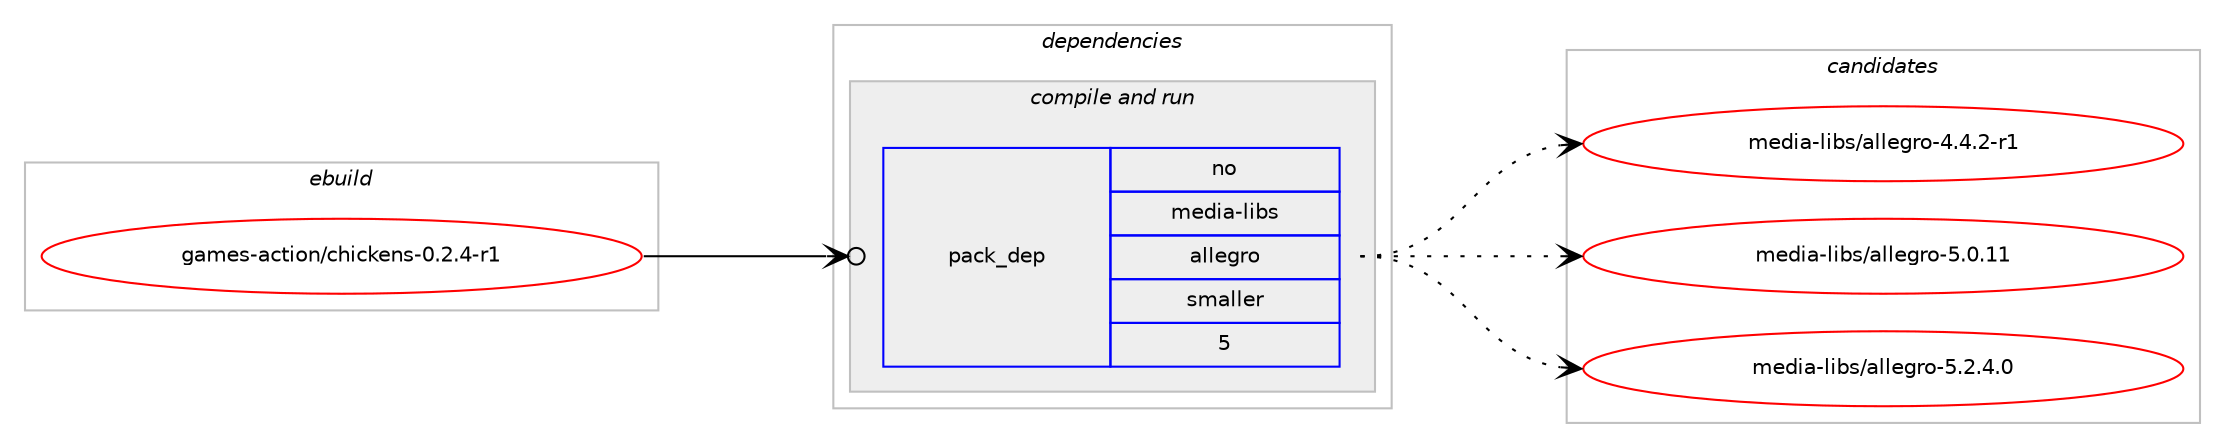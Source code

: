 digraph prolog {

# *************
# Graph options
# *************

newrank=true;
concentrate=true;
compound=true;
graph [rankdir=LR,fontname=Helvetica,fontsize=10,ranksep=1.5];#, ranksep=2.5, nodesep=0.2];
edge  [arrowhead=vee];
node  [fontname=Helvetica,fontsize=10];

# **********
# The ebuild
# **********

subgraph cluster_leftcol {
color=gray;
rank=same;
label=<<i>ebuild</i>>;
id [label="games-action/chickens-0.2.4-r1", color=red, width=4, href="../games-action/chickens-0.2.4-r1.svg"];
}

# ****************
# The dependencies
# ****************

subgraph cluster_midcol {
color=gray;
label=<<i>dependencies</i>>;
subgraph cluster_compile {
fillcolor="#eeeeee";
style=filled;
label=<<i>compile</i>>;
}
subgraph cluster_compileandrun {
fillcolor="#eeeeee";
style=filled;
label=<<i>compile and run</i>>;
subgraph pack2799 {
dependency3415 [label=<<TABLE BORDER="0" CELLBORDER="1" CELLSPACING="0" CELLPADDING="4" WIDTH="220"><TR><TD ROWSPAN="6" CELLPADDING="30">pack_dep</TD></TR><TR><TD WIDTH="110">no</TD></TR><TR><TD>media-libs</TD></TR><TR><TD>allegro</TD></TR><TR><TD>smaller</TD></TR><TR><TD>5</TD></TR></TABLE>>, shape=none, color=blue];
}
id:e -> dependency3415:w [weight=20,style="solid",arrowhead="odotvee"];
}
subgraph cluster_run {
fillcolor="#eeeeee";
style=filled;
label=<<i>run</i>>;
}
}

# **************
# The candidates
# **************

subgraph cluster_choices {
rank=same;
color=gray;
label=<<i>candidates</i>>;

subgraph choice2799 {
color=black;
nodesep=1;
choice10910110010597451081059811547971081081011031141114552465246504511449 [label="media-libs/allegro-4.4.2-r1", color=red, width=4,href="../media-libs/allegro-4.4.2-r1.svg"];
choice109101100105974510810598115479710810810110311411145534648464949 [label="media-libs/allegro-5.0.11", color=red, width=4,href="../media-libs/allegro-5.0.11.svg"];
choice10910110010597451081059811547971081081011031141114553465046524648 [label="media-libs/allegro-5.2.4.0", color=red, width=4,href="../media-libs/allegro-5.2.4.0.svg"];
dependency3415:e -> choice10910110010597451081059811547971081081011031141114552465246504511449:w [style=dotted,weight="100"];
dependency3415:e -> choice109101100105974510810598115479710810810110311411145534648464949:w [style=dotted,weight="100"];
dependency3415:e -> choice10910110010597451081059811547971081081011031141114553465046524648:w [style=dotted,weight="100"];
}
}

}
